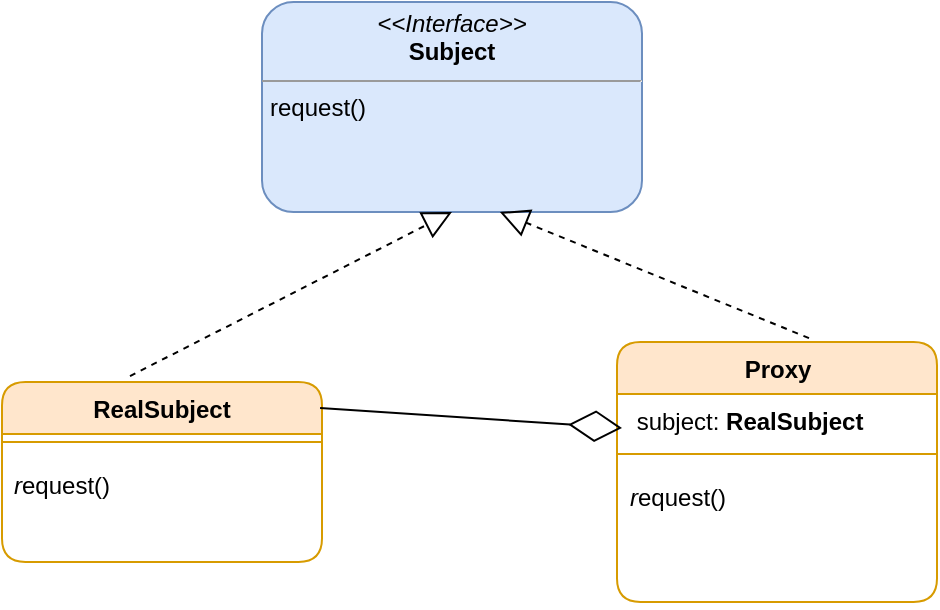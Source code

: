 <mxfile version="24.1.0" type="device">
  <diagram name="第 1 页" id="kHibCsJc4294tQFN3clH">
    <mxGraphModel dx="1418" dy="820" grid="1" gridSize="10" guides="1" tooltips="1" connect="1" arrows="1" fold="1" page="1" pageScale="1" pageWidth="2000" pageHeight="10000" math="0" shadow="0">
      <root>
        <mxCell id="0" />
        <mxCell id="1" parent="0" />
        <mxCell id="kwupcgz2W6ZuytT3eZMv-5" value="Proxy" style="swimlane;fontStyle=1;align=center;verticalAlign=top;childLayout=stackLayout;horizontal=1;startSize=26;horizontalStack=0;resizeParent=1;resizeParentMax=0;resizeLast=0;collapsible=1;marginBottom=0;whiteSpace=wrap;html=1;swimlaneLine=1;rounded=1;fillColor=#ffe6cc;strokeColor=#d79b00;" parent="1" vertex="1">
          <mxGeometry x="747.5" y="450" width="160" height="130" as="geometry" />
        </mxCell>
        <mxCell id="kwupcgz2W6ZuytT3eZMv-6" value="&amp;nbsp;subject:&amp;nbsp;&lt;span style=&quot;font-weight: 700; text-align: center;&quot;&gt;RealSubject&lt;/span&gt;" style="text;strokeColor=none;fillColor=none;align=left;verticalAlign=top;spacingLeft=4;spacingRight=4;overflow=hidden;rotatable=0;points=[[0,0.5],[1,0.5]];portConstraint=eastwest;whiteSpace=wrap;html=1;" parent="kwupcgz2W6ZuytT3eZMv-5" vertex="1">
          <mxGeometry y="26" width="160" height="26" as="geometry" />
        </mxCell>
        <mxCell id="kwupcgz2W6ZuytT3eZMv-7" value="" style="line;strokeWidth=1;fillColor=none;align=left;verticalAlign=middle;spacingTop=-1;spacingLeft=3;spacingRight=3;rotatable=0;labelPosition=right;points=[];portConstraint=eastwest;strokeColor=inherit;" parent="kwupcgz2W6ZuytT3eZMv-5" vertex="1">
          <mxGeometry y="52" width="160" height="8" as="geometry" />
        </mxCell>
        <mxCell id="kwupcgz2W6ZuytT3eZMv-8" value="&lt;p style=&quot;text-align: left; border-color: var(--border-color); margin: 4px 0px 0px;&quot;&gt;&lt;i&gt;r&lt;/i&gt;&lt;span style=&quot;background-color: initial;&quot;&gt;equest()&lt;/span&gt;&lt;/p&gt;" style="text;strokeColor=none;fillColor=none;align=left;verticalAlign=top;spacingLeft=4;spacingRight=4;overflow=hidden;rotatable=0;points=[[0,0.5],[1,0.5]];portConstraint=eastwest;whiteSpace=wrap;html=1;" parent="kwupcgz2W6ZuytT3eZMv-5" vertex="1">
          <mxGeometry y="60" width="160" height="70" as="geometry" />
        </mxCell>
        <mxCell id="-3K28Fer6APiC0GXlQ0C-1" value="&lt;p style=&quot;margin:0px;margin-top:4px;text-align:center;&quot;&gt;&lt;i&gt;&amp;lt;&amp;lt;Interface&amp;gt;&amp;gt;&lt;/i&gt;&lt;br&gt;&lt;b&gt;Subject&lt;/b&gt;&lt;/p&gt;&lt;hr size=&quot;1&quot;&gt;&lt;p style=&quot;margin:0px;margin-left:4px;&quot;&gt;request()&lt;/p&gt;" style="verticalAlign=top;align=left;overflow=fill;fontSize=12;fontFamily=Helvetica;html=1;whiteSpace=wrap;rounded=1;glass=0;shadow=0;fillColor=#dae8fc;strokeColor=#6c8ebf;" parent="1" vertex="1">
          <mxGeometry x="570" y="280" width="190" height="105" as="geometry" />
        </mxCell>
        <mxCell id="-3K28Fer6APiC0GXlQ0C-4" value="RealSubject" style="swimlane;fontStyle=1;align=center;verticalAlign=top;childLayout=stackLayout;horizontal=1;startSize=26;horizontalStack=0;resizeParent=1;resizeParentMax=0;resizeLast=0;collapsible=1;marginBottom=0;whiteSpace=wrap;html=1;swimlaneLine=1;rounded=1;fillColor=#ffe6cc;strokeColor=#d79b00;" parent="1" vertex="1">
          <mxGeometry x="440" y="470" width="160" height="90" as="geometry" />
        </mxCell>
        <mxCell id="-3K28Fer6APiC0GXlQ0C-7" value="" style="line;strokeWidth=1;fillColor=none;align=left;verticalAlign=middle;spacingTop=-1;spacingLeft=3;spacingRight=3;rotatable=0;labelPosition=right;points=[];portConstraint=eastwest;strokeColor=inherit;" parent="-3K28Fer6APiC0GXlQ0C-4" vertex="1">
          <mxGeometry y="26" width="160" height="8" as="geometry" />
        </mxCell>
        <mxCell id="-3K28Fer6APiC0GXlQ0C-8" value="&lt;p style=&quot;text-align: left; border-color: var(--border-color); margin: 4px 0px 0px;&quot;&gt;&lt;i&gt;r&lt;/i&gt;&lt;span style=&quot;background-color: initial;&quot;&gt;equest()&lt;/span&gt;&lt;br&gt;&lt;/p&gt;" style="text;strokeColor=none;fillColor=none;align=left;verticalAlign=top;spacingLeft=4;spacingRight=4;overflow=hidden;rotatable=0;points=[[0,0.5],[1,0.5]];portConstraint=eastwest;whiteSpace=wrap;html=1;" parent="-3K28Fer6APiC0GXlQ0C-4" vertex="1">
          <mxGeometry y="34" width="160" height="56" as="geometry" />
        </mxCell>
        <mxCell id="-3K28Fer6APiC0GXlQ0C-9" value="" style="endArrow=diamondThin;endFill=0;endSize=24;html=1;rounded=0;exitX=0.994;exitY=0.144;exitDx=0;exitDy=0;exitPerimeter=0;" parent="1" source="-3K28Fer6APiC0GXlQ0C-4" edge="1">
          <mxGeometry width="160" relative="1" as="geometry">
            <mxPoint x="440" y="523.75" as="sourcePoint" />
            <mxPoint x="750" y="493" as="targetPoint" />
          </mxGeometry>
        </mxCell>
        <mxCell id="-3K28Fer6APiC0GXlQ0C-3" value="" style="endArrow=block;dashed=1;endFill=0;endSize=12;html=1;rounded=0;entryX=0.5;entryY=1;entryDx=0;entryDy=0;exitX=0.4;exitY=-0.033;exitDx=0;exitDy=0;exitPerimeter=0;" parent="1" target="-3K28Fer6APiC0GXlQ0C-1" edge="1" source="-3K28Fer6APiC0GXlQ0C-4">
          <mxGeometry width="160" relative="1" as="geometry">
            <mxPoint x="230" y="467" as="sourcePoint" />
            <mxPoint x="390" y="467" as="targetPoint" />
          </mxGeometry>
        </mxCell>
        <mxCell id="f3T4Yug2_kUkg0Nu74Wy-1" value="" style="endArrow=block;dashed=1;endFill=0;endSize=12;html=1;rounded=0;exitX=0.6;exitY=-0.015;exitDx=0;exitDy=0;exitPerimeter=0;entryX=0.626;entryY=1;entryDx=0;entryDy=0;entryPerimeter=0;" edge="1" parent="1" source="kwupcgz2W6ZuytT3eZMv-5" target="-3K28Fer6APiC0GXlQ0C-1">
          <mxGeometry width="160" relative="1" as="geometry">
            <mxPoint x="614" y="487" as="sourcePoint" />
            <mxPoint x="560" y="390" as="targetPoint" />
          </mxGeometry>
        </mxCell>
      </root>
    </mxGraphModel>
  </diagram>
</mxfile>
